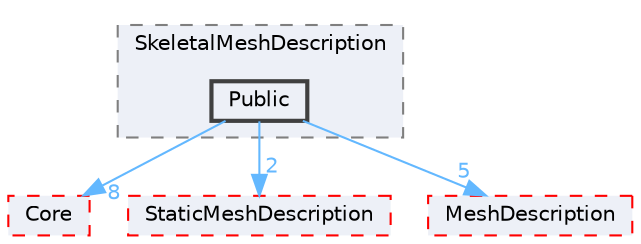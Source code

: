 digraph "Public"
{
 // INTERACTIVE_SVG=YES
 // LATEX_PDF_SIZE
  bgcolor="transparent";
  edge [fontname=Helvetica,fontsize=10,labelfontname=Helvetica,labelfontsize=10];
  node [fontname=Helvetica,fontsize=10,shape=box,height=0.2,width=0.4];
  compound=true
  subgraph clusterdir_b5d9348a278d74d4ad64fd16f8b4cdac {
    graph [ bgcolor="#edf0f7", pencolor="grey50", label="SkeletalMeshDescription", fontname=Helvetica,fontsize=10 style="filled,dashed", URL="dir_b5d9348a278d74d4ad64fd16f8b4cdac.html",tooltip=""]
  dir_d0e426779c70afcf202987419bf43891 [label="Public", fillcolor="#edf0f7", color="grey25", style="filled,bold", URL="dir_d0e426779c70afcf202987419bf43891.html",tooltip=""];
  }
  dir_0e6cddcc9caa1238c7f3774224afaa45 [label="Core", fillcolor="#edf0f7", color="red", style="filled,dashed", URL="dir_0e6cddcc9caa1238c7f3774224afaa45.html",tooltip=""];
  dir_f2363e142f6759ff0464f63cbca4a6dc [label="StaticMeshDescription", fillcolor="#edf0f7", color="red", style="filled,dashed", URL="dir_f2363e142f6759ff0464f63cbca4a6dc.html",tooltip=""];
  dir_63086eac6cac35ce1ba0dbb1e9e8f532 [label="MeshDescription", fillcolor="#edf0f7", color="red", style="filled,dashed", URL="dir_63086eac6cac35ce1ba0dbb1e9e8f532.html",tooltip=""];
  dir_d0e426779c70afcf202987419bf43891->dir_0e6cddcc9caa1238c7f3774224afaa45 [headlabel="8", labeldistance=1.5 headhref="dir_000951_000266.html" href="dir_000951_000266.html" color="steelblue1" fontcolor="steelblue1"];
  dir_d0e426779c70afcf202987419bf43891->dir_63086eac6cac35ce1ba0dbb1e9e8f532 [headlabel="5", labeldistance=1.5 headhref="dir_000951_000623.html" href="dir_000951_000623.html" color="steelblue1" fontcolor="steelblue1"];
  dir_d0e426779c70afcf202987419bf43891->dir_f2363e142f6759ff0464f63cbca4a6dc [headlabel="2", labeldistance=1.5 headhref="dir_000951_001137.html" href="dir_000951_001137.html" color="steelblue1" fontcolor="steelblue1"];
}

